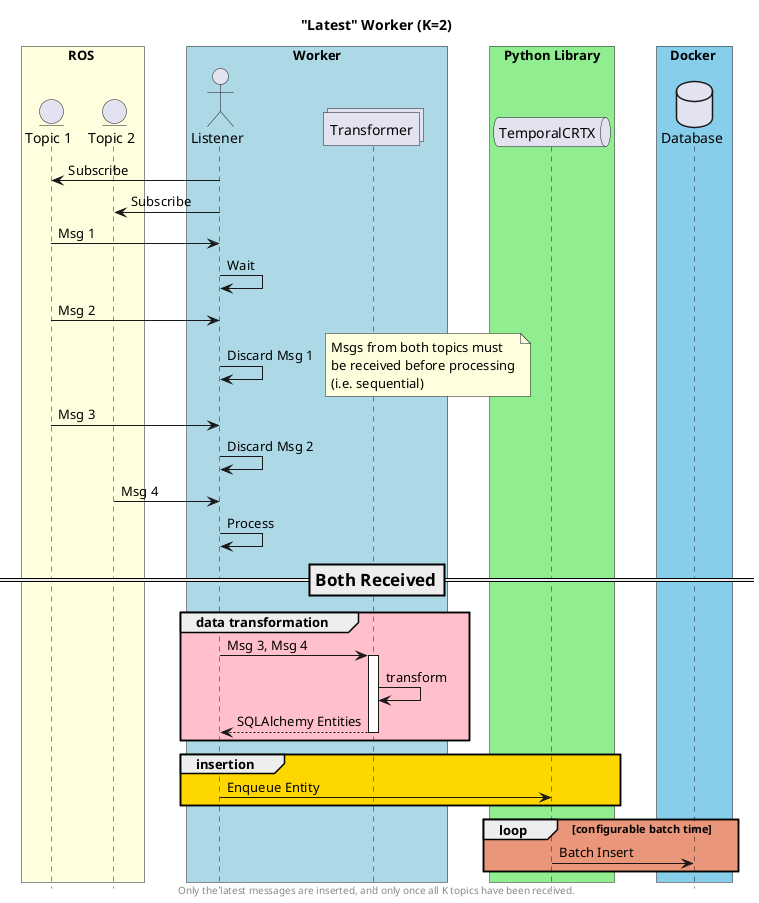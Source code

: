 @startuml

title "Latest" Worker (K=2)
footer Only the latest messages are inserted, and only once all K topics have been received.
hide footbox
skinparam BoxPadding 20
skinparam BoxMargin 10
skinparam ParticipantPadding 20

box ROS #LightYellow
  entity rn as "Topic 1"
  entity rn2 as "Topic 2"
end box

box "Worker" #LightBlue
  actor wk as "Listener"
  wk -> rn : Subscribe
  wk -> rn2 : Subscribe
  collections Transformer
end box

box "Python Library" #LightGreen
  queue TemporalCRTX
end box

box Docker #SkyBlue
  database Database
end box

rn -> wk : Msg 1
wk -> wk : Wait


rn -> wk : Msg 2
wk -> wk : Discard Msg 1
note right
  Msgs from both topics must
  be received before processing
  (i.e. sequential)
end note

rn -> wk: Msg 3

wk -> wk : Discard Msg 2

rn2 -> wk: Msg 4
wk -> wk : Process
===Both Received==
group #pink data transformation
  wk -> Transformer : Msg 3, Msg 4
  activate Transformer

  Transformer -> Transformer : transform
  return SQLAlchemy Entities

  deactivate Transformer
end

group #gold insertion
wk -> TemporalCRTX : Enqueue Entity
end

loop #DarkSalmon configurable batch time
      TemporalCRTX -> Database : Batch Insert
end


@enduml